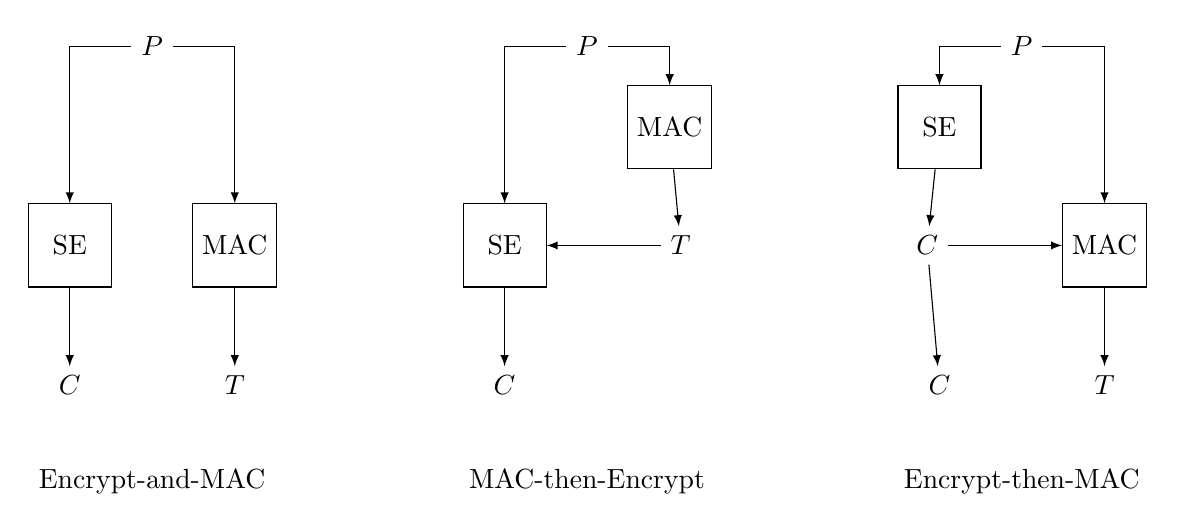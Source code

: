 \begin{tikzpicture}[block/.style={draw, rectangle, minimum height=3em, minimum width=3em}, coor/.style={coordinate},
node distance=1cm,>=latex]
    % 1st column graph
    % We start by placing the blocks
    \node [name=input0] {$P$};
    \node [block, below left=1.75cm and 0.25cm of input0] (se0) {SE};
    \node [block, below right=1.75cm and 0.25cm of input0] (mac0) {MAC};
    \node [below=1cm of se0] (output00) {$C$};
    \node [below=1cm of mac0] (output01) {$T$};

    % Once the nodes are placed, connecting them is easy.
    \draw [->] (input0) -| node {} (se0);
    \draw [->] (input0) -| node {} (mac0);
    \draw [->] (se0) -- node {} (output00);
    \draw [->] (mac0) -- node {} (output01);
    \node [name=title, below=5cm of input0] {Encrypt-and-MAC};

    % 2nd column graph
    % We start by placing the blocks
    \node [name=input1, right=5cm of input0] {$P$};
    \node [block, below left=1.75cm and 0.25cm of input1] (se1) {SE};
    \node [block, below right=0.25cm and 0.25cm of input1] (mac1) {MAC};
    \node [below=1cm of se1] (output10) {$C$};
    \node [right=1.45cm of se1] (output11) {$T$};

    % Once the nodes are placed, connecting them is easy.
    \draw [->] (input1) -| node {} (se1);
    \draw [->] (input1) -| node {} (mac1);
    \draw [->] (se1) -- node {} (output10);
    \draw [->] (mac1) -- node {} (output11);
    \draw [->] (output11) -- node {} (se1);
    \node [name=title, below=5cm of input1] {MAC-then-Encrypt};

    % 3rd column graph
    % We start by placing the blocks
    \node [name=input2, right=5cm of input1] {$P$};
    \node [block, below left=0.25cm and 0.25cm of input2] (se2) {SE};
    \node [block, below right=1.75cm and 0.25cm of input2] (mac2) {MAC};
    \node [left=1.45cm of mac2] (output20) {$C$};
    \node [below=1cm of mac2] (output21) {$T$};
    \node [below=2.5cm of se2] (output30) {$C$};

    % Once the nodes are placed, connecting them is easy.
    \draw [->] (input2) -| node {} (se2);
    \draw [->] (input2) -| node {} (mac2);
    \draw [->] (se2) -- node {} (output20);
    \draw [->] (mac2) -- node {} (output21);
    \draw [->] (output20) -- node {} (mac2);
    \draw [->] (output20) -- node {} (output30);
    \node [name=title, below=5cm of input2] {Encrypt-then-MAC};
\end{tikzpicture}

